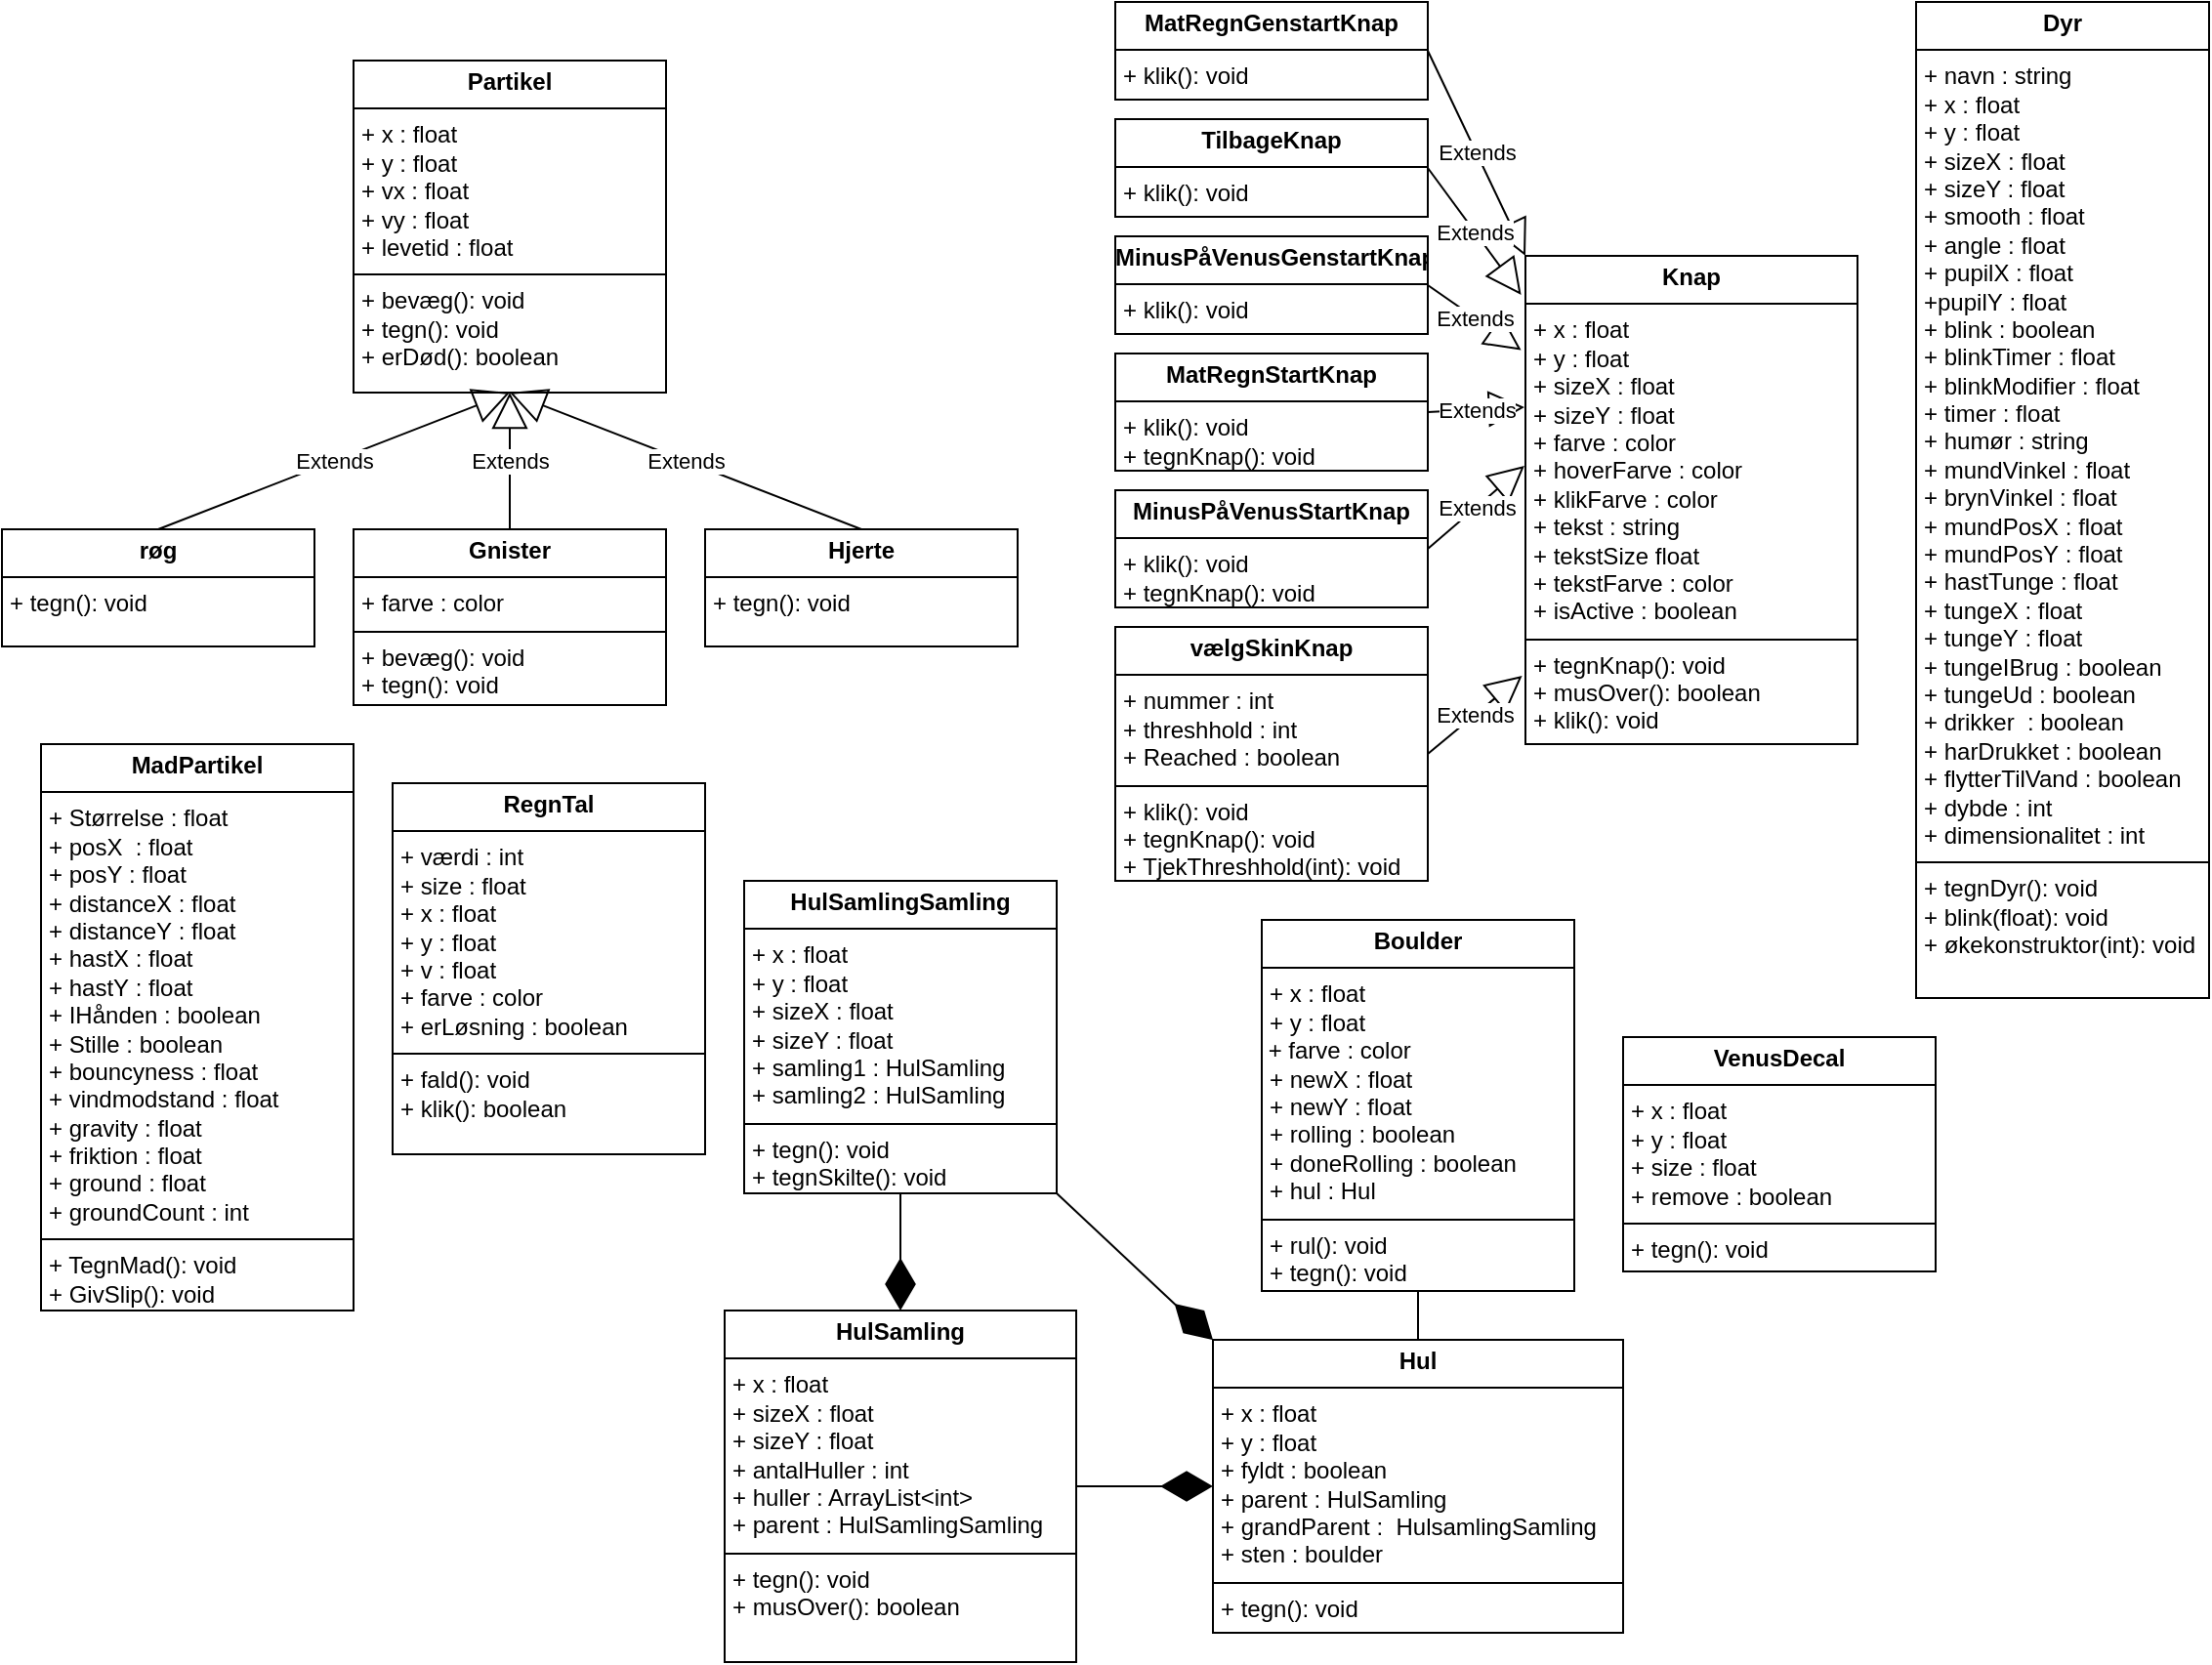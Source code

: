 <mxfile version="26.0.11">
  <diagram name="Side-1" id="FvhflZVLRD4UFWQlZinG">
    <mxGraphModel dx="1323" dy="687" grid="1" gridSize="10" guides="1" tooltips="1" connect="1" arrows="1" fold="1" page="1" pageScale="1" pageWidth="1169" pageHeight="1654" math="0" shadow="0">
      <root>
        <mxCell id="0" />
        <mxCell id="1" parent="0" />
        <mxCell id="xN6hh_5p4rn3WyhkO_v1-1" value="&lt;p style=&quot;margin:0px;margin-top:4px;text-align:center;&quot;&gt;&lt;b&gt;Knap&lt;/b&gt;&lt;/p&gt;&lt;hr size=&quot;1&quot; style=&quot;border-style:solid;&quot;&gt;&lt;p style=&quot;margin:0px;margin-left:4px;&quot;&gt;+ x : float&lt;/p&gt;&lt;p style=&quot;margin:0px;margin-left:4px;&quot;&gt;+ y&amp;nbsp;&lt;span style=&quot;background-color: transparent; color: light-dark(rgb(0, 0, 0), rgb(255, 255, 255));&quot;&gt;: float&lt;/span&gt;&lt;span style=&quot;background-color: transparent; color: light-dark(rgb(0, 0, 0), rgb(255, 255, 255));&quot;&gt;&amp;nbsp;&lt;/span&gt;&lt;/p&gt;&lt;p style=&quot;margin:0px;margin-left:4px;&quot;&gt;&lt;span style=&quot;background-color: transparent; color: light-dark(rgb(0, 0, 0), rgb(255, 255, 255));&quot;&gt;+ sizeX&lt;/span&gt;&lt;span style=&quot;background-color: transparent; color: light-dark(rgb(0, 0, 0), rgb(255, 255, 255));&quot;&gt;&amp;nbsp;&lt;/span&gt;&lt;span style=&quot;background-color: transparent; color: light-dark(rgb(0, 0, 0), rgb(255, 255, 255));&quot;&gt;: float&lt;/span&gt;&lt;span style=&quot;background-color: transparent; color: light-dark(rgb(0, 0, 0), rgb(255, 255, 255));&quot;&gt;&amp;nbsp;&lt;/span&gt;&lt;/p&gt;&lt;p style=&quot;margin:0px;margin-left:4px;&quot;&gt;&lt;span style=&quot;background-color: transparent; color: light-dark(rgb(0, 0, 0), rgb(255, 255, 255));&quot;&gt;+ sizeY&lt;/span&gt;&lt;span style=&quot;background-color: transparent; color: light-dark(rgb(0, 0, 0), rgb(255, 255, 255));&quot;&gt;&amp;nbsp;&lt;/span&gt;&lt;span style=&quot;background-color: transparent; color: light-dark(rgb(0, 0, 0), rgb(255, 255, 255));&quot;&gt;: float&lt;/span&gt;&lt;/p&gt;&lt;p style=&quot;margin:0px;margin-left:4px;&quot;&gt;+ farve : color&lt;/p&gt;&lt;p style=&quot;margin:0px;margin-left:4px;&quot;&gt;+ hoverFarve : color&lt;/p&gt;&lt;p style=&quot;margin:0px;margin-left:4px;&quot;&gt;+ klikFarve : color&lt;/p&gt;&lt;p style=&quot;margin:0px;margin-left:4px;&quot;&gt;+ tekst : string&lt;/p&gt;&lt;p style=&quot;margin:0px;margin-left:4px;&quot;&gt;+ tekstSize float&lt;/p&gt;&lt;p style=&quot;margin:0px;margin-left:4px;&quot;&gt;+ tekstFarve : color&lt;/p&gt;&lt;p style=&quot;margin:0px;margin-left:4px;&quot;&gt;+ isActive : boolean&lt;/p&gt;&lt;hr size=&quot;1&quot; style=&quot;border-style:solid;&quot;&gt;&lt;p style=&quot;margin:0px;margin-left:4px;&quot;&gt;+ tegnKnap(): void&lt;/p&gt;&lt;p style=&quot;margin:0px;margin-left:4px;&quot;&gt;+ musOver(): boolean&lt;/p&gt;&lt;p style=&quot;margin:0px;margin-left:4px;&quot;&gt;+ klik(): void&lt;/p&gt;" style="verticalAlign=top;align=left;overflow=fill;html=1;whiteSpace=wrap;" parent="1" vertex="1">
          <mxGeometry x="790" y="190" width="170" height="250" as="geometry" />
        </mxCell>
        <mxCell id="xN6hh_5p4rn3WyhkO_v1-2" value="&lt;p style=&quot;margin:0px;margin-top:4px;text-align:center;&quot;&gt;&lt;b&gt;Hjerte&lt;/b&gt;&lt;/p&gt;&lt;hr size=&quot;1&quot; style=&quot;border-style:solid;&quot;&gt;&lt;p style=&quot;margin:0px;margin-left:4px;&quot;&gt;+ tegn(): void&lt;/p&gt;" style="verticalAlign=top;align=left;overflow=fill;html=1;whiteSpace=wrap;" parent="1" vertex="1">
          <mxGeometry x="370" y="330" width="160" height="60" as="geometry" />
        </mxCell>
        <mxCell id="xN6hh_5p4rn3WyhkO_v1-3" value="&lt;p style=&quot;margin:0px;margin-top:4px;text-align:center;&quot;&gt;&lt;b&gt;Gnister&lt;/b&gt;&lt;/p&gt;&lt;hr size=&quot;1&quot; style=&quot;border-style:solid;&quot;&gt;&lt;p style=&quot;margin:0px;margin-left:4px;&quot;&gt;+ farve : color&lt;/p&gt;&lt;hr size=&quot;1&quot; style=&quot;border-style:solid;&quot;&gt;&lt;p style=&quot;margin:0px;margin-left:4px;&quot;&gt;+ bevæg(): void&lt;/p&gt;&lt;p style=&quot;margin:0px;margin-left:4px;&quot;&gt;+ tegn(): void&lt;/p&gt;" style="verticalAlign=top;align=left;overflow=fill;html=1;whiteSpace=wrap;" parent="1" vertex="1">
          <mxGeometry x="190" y="330" width="160" height="90" as="geometry" />
        </mxCell>
        <mxCell id="xN6hh_5p4rn3WyhkO_v1-4" value="&lt;p style=&quot;margin:0px;margin-top:4px;text-align:center;&quot;&gt;&lt;b&gt;røg&lt;/b&gt;&lt;/p&gt;&lt;hr size=&quot;1&quot; style=&quot;border-style:solid;&quot;&gt;&lt;p style=&quot;margin:0px;margin-left:4px;&quot;&gt;+ tegn(): void&lt;/p&gt;" style="verticalAlign=top;align=left;overflow=fill;html=1;whiteSpace=wrap;" parent="1" vertex="1">
          <mxGeometry x="10" y="330" width="160" height="60" as="geometry" />
        </mxCell>
        <mxCell id="xN6hh_5p4rn3WyhkO_v1-5" value="&lt;p style=&quot;margin:0px;margin-top:4px;text-align:center;&quot;&gt;&lt;b&gt;Partikel&lt;/b&gt;&lt;/p&gt;&lt;hr size=&quot;1&quot; style=&quot;border-style:solid;&quot;&gt;&lt;p style=&quot;margin:0px;margin-left:4px;&quot;&gt;+ x : float&lt;/p&gt;&lt;p style=&quot;margin:0px;margin-left:4px;&quot;&gt;+ y : float&lt;/p&gt;&lt;p style=&quot;margin:0px;margin-left:4px;&quot;&gt;+ vx : float&lt;/p&gt;&lt;p style=&quot;margin:0px;margin-left:4px;&quot;&gt;+ vy : float&lt;/p&gt;&lt;p style=&quot;margin:0px;margin-left:4px;&quot;&gt;+ levetid : float&lt;/p&gt;&lt;hr size=&quot;1&quot; style=&quot;border-style:solid;&quot;&gt;&lt;p style=&quot;margin:0px;margin-left:4px;&quot;&gt;+ bevæg(): void&amp;nbsp;&lt;/p&gt;&lt;p style=&quot;margin:0px;margin-left:4px;&quot;&gt;+ tegn(): void&lt;/p&gt;&lt;p style=&quot;margin:0px;margin-left:4px;&quot;&gt;+ erDød(): boolean&lt;/p&gt;" style="verticalAlign=top;align=left;overflow=fill;html=1;whiteSpace=wrap;" parent="1" vertex="1">
          <mxGeometry x="190" y="90" width="160" height="170" as="geometry" />
        </mxCell>
        <mxCell id="xN6hh_5p4rn3WyhkO_v1-6" value="&lt;p style=&quot;margin:0px;margin-top:4px;text-align:center;&quot;&gt;&lt;b&gt;Dyr&lt;/b&gt;&lt;/p&gt;&lt;hr size=&quot;1&quot; style=&quot;border-style:solid;&quot;&gt;&lt;p style=&quot;margin:0px;margin-left:4px;&quot;&gt;+ navn : string&lt;/p&gt;&lt;p style=&quot;margin:0px;margin-left:4px;&quot;&gt;+ x :&amp;nbsp;&lt;span style=&quot;background-color: transparent; color: light-dark(rgb(0, 0, 0), rgb(255, 255, 255));&quot;&gt;float&lt;/span&gt;&lt;/p&gt;&lt;p style=&quot;margin:0px;margin-left:4px;&quot;&gt;+ y :&amp;nbsp;&lt;span style=&quot;background-color: transparent; color: light-dark(rgb(0, 0, 0), rgb(255, 255, 255));&quot;&gt;float&lt;/span&gt;&lt;/p&gt;&lt;p style=&quot;margin:0px;margin-left:4px;&quot;&gt;+ sizeX :&amp;nbsp;&lt;span style=&quot;background-color: transparent; color: light-dark(rgb(0, 0, 0), rgb(255, 255, 255));&quot;&gt;float&lt;/span&gt;&lt;/p&gt;&lt;p style=&quot;margin:0px;margin-left:4px;&quot;&gt;+ sizeY :&amp;nbsp;&lt;span style=&quot;background-color: transparent; color: light-dark(rgb(0, 0, 0), rgb(255, 255, 255));&quot;&gt;float&lt;/span&gt;&lt;/p&gt;&lt;p style=&quot;margin:0px;margin-left:4px;&quot;&gt;+ smooth :&amp;nbsp;&lt;span style=&quot;background-color: transparent; color: light-dark(rgb(0, 0, 0), rgb(255, 255, 255));&quot;&gt;float&lt;/span&gt;&lt;/p&gt;&lt;p style=&quot;margin:0px;margin-left:4px;&quot;&gt;+ angle :&amp;nbsp;&lt;span style=&quot;background-color: transparent; color: light-dark(rgb(0, 0, 0), rgb(255, 255, 255));&quot;&gt;float&lt;/span&gt;&lt;/p&gt;&lt;p style=&quot;margin:0px;margin-left:4px;&quot;&gt;+ pupilX&lt;span style=&quot;background-color: transparent; color: light-dark(rgb(0, 0, 0), rgb(255, 255, 255));&quot;&gt;&amp;nbsp;&lt;/span&gt;&lt;span style=&quot;background-color: transparent; color: light-dark(rgb(0, 0, 0), rgb(255, 255, 255));&quot;&gt;:&amp;nbsp;&lt;/span&gt;&lt;span style=&quot;background-color: transparent; color: light-dark(rgb(0, 0, 0), rgb(255, 255, 255));&quot;&gt;float&lt;/span&gt;&lt;/p&gt;&lt;p style=&quot;margin:0px;margin-left:4px;&quot;&gt;+pupilY&lt;span style=&quot;background-color: transparent; color: light-dark(rgb(0, 0, 0), rgb(255, 255, 255));&quot;&gt;&amp;nbsp;&lt;/span&gt;&lt;span style=&quot;background-color: transparent; color: light-dark(rgb(0, 0, 0), rgb(255, 255, 255));&quot;&gt;:&amp;nbsp;&lt;/span&gt;&lt;span style=&quot;background-color: transparent; color: light-dark(rgb(0, 0, 0), rgb(255, 255, 255));&quot;&gt;float&lt;/span&gt;&lt;/p&gt;&lt;p style=&quot;margin:0px;margin-left:4px;&quot;&gt;+ blink : boolean&lt;/p&gt;&lt;p style=&quot;margin:0px;margin-left:4px;&quot;&gt;+ blinkTimer&lt;span style=&quot;background-color: transparent; color: light-dark(rgb(0, 0, 0), rgb(255, 255, 255));&quot;&gt;&amp;nbsp;&lt;/span&gt;&lt;span style=&quot;background-color: transparent; color: light-dark(rgb(0, 0, 0), rgb(255, 255, 255));&quot;&gt;:&amp;nbsp;&lt;/span&gt;&lt;span style=&quot;background-color: transparent; color: light-dark(rgb(0, 0, 0), rgb(255, 255, 255));&quot;&gt;float&lt;/span&gt;&lt;/p&gt;&lt;p style=&quot;margin:0px;margin-left:4px;&quot;&gt;+ blinkModifier&lt;span style=&quot;background-color: transparent; color: light-dark(rgb(0, 0, 0), rgb(255, 255, 255));&quot;&gt;&amp;nbsp;&lt;/span&gt;&lt;span style=&quot;background-color: transparent; color: light-dark(rgb(0, 0, 0), rgb(255, 255, 255));&quot;&gt;:&amp;nbsp;&lt;/span&gt;&lt;span style=&quot;background-color: transparent; color: light-dark(rgb(0, 0, 0), rgb(255, 255, 255));&quot;&gt;float&lt;/span&gt;&lt;/p&gt;&lt;p style=&quot;margin:0px;margin-left:4px;&quot;&gt;+ timer&lt;span style=&quot;background-color: transparent; color: light-dark(rgb(0, 0, 0), rgb(255, 255, 255));&quot;&gt;&amp;nbsp;&lt;/span&gt;&lt;span style=&quot;background-color: transparent; color: light-dark(rgb(0, 0, 0), rgb(255, 255, 255));&quot;&gt;:&amp;nbsp;&lt;/span&gt;&lt;span style=&quot;background-color: transparent; color: light-dark(rgb(0, 0, 0), rgb(255, 255, 255));&quot;&gt;float&lt;/span&gt;&lt;/p&gt;&lt;p style=&quot;margin:0px;margin-left:4px;&quot;&gt;+ humør : string&lt;/p&gt;&lt;p style=&quot;margin:0px;margin-left:4px;&quot;&gt;+ mundVinkel&lt;span style=&quot;background-color: transparent; color: light-dark(rgb(0, 0, 0), rgb(255, 255, 255));&quot;&gt;&amp;nbsp;&lt;/span&gt;&lt;span style=&quot;background-color: transparent; color: light-dark(rgb(0, 0, 0), rgb(255, 255, 255));&quot;&gt;:&amp;nbsp;&lt;/span&gt;&lt;span style=&quot;background-color: transparent; color: light-dark(rgb(0, 0, 0), rgb(255, 255, 255));&quot;&gt;float&lt;/span&gt;&lt;/p&gt;&lt;p style=&quot;margin:0px;margin-left:4px;&quot;&gt;+ brynVinkel&lt;span style=&quot;background-color: transparent; color: light-dark(rgb(0, 0, 0), rgb(255, 255, 255));&quot;&gt;&amp;nbsp;&lt;/span&gt;&lt;span style=&quot;background-color: transparent; color: light-dark(rgb(0, 0, 0), rgb(255, 255, 255));&quot;&gt;:&amp;nbsp;&lt;/span&gt;&lt;span style=&quot;background-color: transparent; color: light-dark(rgb(0, 0, 0), rgb(255, 255, 255));&quot;&gt;float&lt;/span&gt;&lt;/p&gt;&lt;p style=&quot;margin:0px;margin-left:4px;&quot;&gt;+ mundPosX&lt;span style=&quot;background-color: transparent; color: light-dark(rgb(0, 0, 0), rgb(255, 255, 255));&quot;&gt;&amp;nbsp;&lt;/span&gt;&lt;span style=&quot;background-color: transparent; color: light-dark(rgb(0, 0, 0), rgb(255, 255, 255));&quot;&gt;:&amp;nbsp;&lt;/span&gt;&lt;span style=&quot;background-color: transparent; color: light-dark(rgb(0, 0, 0), rgb(255, 255, 255));&quot;&gt;float&lt;/span&gt;&lt;/p&gt;&lt;p style=&quot;margin:0px;margin-left:4px;&quot;&gt;+ mundPosY&lt;span style=&quot;background-color: transparent; color: light-dark(rgb(0, 0, 0), rgb(255, 255, 255));&quot;&gt;&amp;nbsp;&lt;/span&gt;&lt;span style=&quot;background-color: transparent; color: light-dark(rgb(0, 0, 0), rgb(255, 255, 255));&quot;&gt;:&amp;nbsp;&lt;/span&gt;&lt;span style=&quot;background-color: transparent; color: light-dark(rgb(0, 0, 0), rgb(255, 255, 255));&quot;&gt;float&lt;/span&gt;&lt;/p&gt;&lt;p style=&quot;margin:0px;margin-left:4px;&quot;&gt;+ hastTunge&lt;span style=&quot;background-color: transparent; color: light-dark(rgb(0, 0, 0), rgb(255, 255, 255));&quot;&gt;&amp;nbsp;&lt;/span&gt;&lt;span style=&quot;background-color: transparent; color: light-dark(rgb(0, 0, 0), rgb(255, 255, 255));&quot;&gt;:&amp;nbsp;&lt;/span&gt;&lt;span style=&quot;background-color: transparent; color: light-dark(rgb(0, 0, 0), rgb(255, 255, 255));&quot;&gt;float&lt;/span&gt;&lt;/p&gt;&lt;p style=&quot;margin:0px;margin-left:4px;&quot;&gt;+ tungeX&lt;span style=&quot;background-color: transparent; color: light-dark(rgb(0, 0, 0), rgb(255, 255, 255));&quot;&gt;&amp;nbsp;&lt;/span&gt;&lt;span style=&quot;background-color: transparent; color: light-dark(rgb(0, 0, 0), rgb(255, 255, 255));&quot;&gt;:&amp;nbsp;&lt;/span&gt;&lt;span style=&quot;background-color: transparent; color: light-dark(rgb(0, 0, 0), rgb(255, 255, 255));&quot;&gt;float&lt;/span&gt;&lt;/p&gt;&lt;p style=&quot;margin:0px;margin-left:4px;&quot;&gt;+ tungeY&lt;span style=&quot;background-color: transparent; color: light-dark(rgb(0, 0, 0), rgb(255, 255, 255));&quot;&gt;&amp;nbsp;&lt;/span&gt;&lt;span style=&quot;background-color: transparent; color: light-dark(rgb(0, 0, 0), rgb(255, 255, 255));&quot;&gt;:&amp;nbsp;&lt;/span&gt;&lt;span style=&quot;background-color: transparent; color: light-dark(rgb(0, 0, 0), rgb(255, 255, 255));&quot;&gt;float&lt;/span&gt;&lt;/p&gt;&lt;p style=&quot;margin:0px;margin-left:4px;&quot;&gt;+ tungeIBrug : boolean&lt;/p&gt;&lt;p style=&quot;margin:0px;margin-left:4px;&quot;&gt;+ tungeUd : boolean&lt;/p&gt;&lt;p style=&quot;margin:0px;margin-left:4px;&quot;&gt;+ drikker&amp;nbsp; : boolean&lt;/p&gt;&lt;p style=&quot;margin:0px;margin-left:4px;&quot;&gt;&lt;span style=&quot;background-color: transparent; color: light-dark(rgb(0, 0, 0), rgb(255, 255, 255));&quot;&gt;+ harDrukket : boolean&lt;/span&gt;&lt;/p&gt;&lt;p style=&quot;margin:0px;margin-left:4px;&quot;&gt;+ flytterTilVand : boolean&lt;/p&gt;&lt;p style=&quot;margin:0px;margin-left:4px;&quot;&gt;+ dybde : int&lt;/p&gt;&lt;p style=&quot;margin:0px;margin-left:4px;&quot;&gt;+ dimensionalitet : int&lt;/p&gt;&lt;hr size=&quot;1&quot; style=&quot;border-style:solid;&quot;&gt;&lt;p style=&quot;margin:0px;margin-left:4px;&quot;&gt;+ tegnDyr(): void&lt;/p&gt;&lt;p style=&quot;margin:0px;margin-left:4px;&quot;&gt;+ blink(float): void&lt;/p&gt;&lt;p style=&quot;margin:0px;margin-left:4px;&quot;&gt;+ økekonstruktor(int): void&lt;/p&gt;" style="verticalAlign=top;align=left;overflow=fill;html=1;whiteSpace=wrap;" parent="1" vertex="1">
          <mxGeometry x="990" y="60" width="150" height="510" as="geometry" />
        </mxCell>
        <mxCell id="xN6hh_5p4rn3WyhkO_v1-8" value="Extends" style="endArrow=block;endSize=16;endFill=0;html=1;rounded=0;exitX=0.5;exitY=0;exitDx=0;exitDy=0;entryX=0.5;entryY=1;entryDx=0;entryDy=0;" parent="1" source="xN6hh_5p4rn3WyhkO_v1-3" target="xN6hh_5p4rn3WyhkO_v1-5" edge="1">
          <mxGeometry width="160" relative="1" as="geometry">
            <mxPoint x="230" y="260" as="sourcePoint" />
            <mxPoint x="390" y="260" as="targetPoint" />
          </mxGeometry>
        </mxCell>
        <mxCell id="xN6hh_5p4rn3WyhkO_v1-9" value="Extends" style="endArrow=block;endSize=16;endFill=0;html=1;rounded=0;exitX=0.5;exitY=0;exitDx=0;exitDy=0;entryX=0.5;entryY=1;entryDx=0;entryDy=0;" parent="1" source="xN6hh_5p4rn3WyhkO_v1-4" target="xN6hh_5p4rn3WyhkO_v1-5" edge="1">
          <mxGeometry width="160" relative="1" as="geometry">
            <mxPoint x="210" y="300" as="sourcePoint" />
            <mxPoint x="-20" y="260" as="targetPoint" />
          </mxGeometry>
        </mxCell>
        <mxCell id="xN6hh_5p4rn3WyhkO_v1-10" value="Extends" style="endArrow=block;endSize=16;endFill=0;html=1;rounded=0;exitX=0.5;exitY=0;exitDx=0;exitDy=0;entryX=0.5;entryY=1;entryDx=0;entryDy=0;" parent="1" source="xN6hh_5p4rn3WyhkO_v1-2" target="xN6hh_5p4rn3WyhkO_v1-5" edge="1">
          <mxGeometry width="160" relative="1" as="geometry">
            <mxPoint x="430" y="260" as="sourcePoint" />
            <mxPoint x="590" y="260" as="targetPoint" />
          </mxGeometry>
        </mxCell>
        <mxCell id="xN6hh_5p4rn3WyhkO_v1-11" value="&lt;p style=&quot;margin:0px;margin-top:4px;text-align:center;&quot;&gt;&lt;b&gt;MatRegnGenstartKnap&lt;/b&gt;&lt;/p&gt;&lt;hr size=&quot;1&quot; style=&quot;border-style:solid;&quot;&gt;&lt;p style=&quot;margin:0px;margin-left:4px;&quot;&gt;+ klik(): void&lt;/p&gt;" style="verticalAlign=top;align=left;overflow=fill;html=1;whiteSpace=wrap;" parent="1" vertex="1">
          <mxGeometry x="580" y="60" width="160" height="50" as="geometry" />
        </mxCell>
        <mxCell id="xN6hh_5p4rn3WyhkO_v1-12" value="&lt;p style=&quot;margin:0px;margin-top:4px;text-align:center;&quot;&gt;&lt;b&gt;TilbageKnap&lt;/b&gt;&lt;/p&gt;&lt;hr size=&quot;1&quot; style=&quot;border-style:solid;&quot;&gt;&lt;p style=&quot;margin:0px;margin-left:4px;&quot;&gt;+ klik(): void&lt;/p&gt;" style="verticalAlign=top;align=left;overflow=fill;html=1;whiteSpace=wrap;" parent="1" vertex="1">
          <mxGeometry x="580" y="120" width="160" height="50" as="geometry" />
        </mxCell>
        <mxCell id="xN6hh_5p4rn3WyhkO_v1-14" value="Extends" style="endArrow=block;endSize=16;endFill=0;html=1;rounded=0;entryX=0;entryY=0;entryDx=0;entryDy=0;exitX=1;exitY=0.5;exitDx=0;exitDy=0;" parent="1" source="xN6hh_5p4rn3WyhkO_v1-11" target="xN6hh_5p4rn3WyhkO_v1-1" edge="1">
          <mxGeometry width="160" relative="1" as="geometry">
            <mxPoint x="540" y="320" as="sourcePoint" />
            <mxPoint x="700" y="320" as="targetPoint" />
          </mxGeometry>
        </mxCell>
        <mxCell id="xN6hh_5p4rn3WyhkO_v1-15" value="Extends" style="endArrow=block;endSize=16;endFill=0;html=1;rounded=0;entryX=-0.013;entryY=0.08;entryDx=0;entryDy=0;exitX=1;exitY=0.5;exitDx=0;exitDy=0;entryPerimeter=0;" parent="1" source="xN6hh_5p4rn3WyhkO_v1-12" target="xN6hh_5p4rn3WyhkO_v1-1" edge="1">
          <mxGeometry width="160" relative="1" as="geometry">
            <mxPoint x="640" y="270" as="sourcePoint" />
            <mxPoint x="800" y="270" as="targetPoint" />
          </mxGeometry>
        </mxCell>
        <mxCell id="xN6hh_5p4rn3WyhkO_v1-16" value="&lt;p style=&quot;margin:0px;margin-top:4px;text-align:center;&quot;&gt;&lt;b&gt;MadPartikel&lt;/b&gt;&lt;/p&gt;&lt;hr size=&quot;1&quot; style=&quot;border-style:solid;&quot;&gt;&lt;p style=&quot;margin:0px;margin-left:4px;&quot;&gt;+ Størrelse : float&lt;/p&gt;&lt;p style=&quot;margin:0px;margin-left:4px;&quot;&gt;+ posX&amp;nbsp;&lt;span style=&quot;background-color: transparent; color: light-dark(rgb(0, 0, 0), rgb(255, 255, 255));&quot;&gt;&amp;nbsp;&lt;/span&gt;&lt;span style=&quot;background-color: transparent; color: light-dark(rgb(0, 0, 0), rgb(255, 255, 255));&quot;&gt;: float&lt;/span&gt;&lt;/p&gt;&lt;p style=&quot;margin:0px;margin-left:4px;&quot;&gt;+ posY&lt;span style=&quot;background-color: transparent; color: light-dark(rgb(0, 0, 0), rgb(255, 255, 255));&quot;&gt;&amp;nbsp;&lt;/span&gt;&lt;span style=&quot;background-color: transparent; color: light-dark(rgb(0, 0, 0), rgb(255, 255, 255));&quot;&gt;: float&lt;/span&gt;&lt;/p&gt;&lt;p style=&quot;margin:0px;margin-left:4px;&quot;&gt;+ distanceX&lt;span style=&quot;background-color: transparent; color: light-dark(rgb(0, 0, 0), rgb(255, 255, 255));&quot;&gt;&amp;nbsp;&lt;/span&gt;&lt;span style=&quot;background-color: transparent; color: light-dark(rgb(0, 0, 0), rgb(255, 255, 255));&quot;&gt;: float&lt;/span&gt;&lt;/p&gt;&lt;p style=&quot;margin:0px;margin-left:4px;&quot;&gt;+ distanceY&lt;span style=&quot;background-color: transparent; color: light-dark(rgb(0, 0, 0), rgb(255, 255, 255));&quot;&gt;&amp;nbsp;&lt;/span&gt;&lt;span style=&quot;background-color: transparent; color: light-dark(rgb(0, 0, 0), rgb(255, 255, 255));&quot;&gt;: float&lt;/span&gt;&lt;/p&gt;&lt;p style=&quot;margin:0px;margin-left:4px;&quot;&gt;+ hastX&lt;span style=&quot;background-color: transparent; color: light-dark(rgb(0, 0, 0), rgb(255, 255, 255));&quot;&gt;&amp;nbsp;&lt;/span&gt;&lt;span style=&quot;background-color: transparent; color: light-dark(rgb(0, 0, 0), rgb(255, 255, 255));&quot;&gt;: float&lt;/span&gt;&lt;/p&gt;&lt;p style=&quot;margin:0px;margin-left:4px;&quot;&gt;+ hastY&lt;span style=&quot;background-color: transparent; color: light-dark(rgb(0, 0, 0), rgb(255, 255, 255));&quot;&gt;&amp;nbsp;&lt;/span&gt;&lt;span style=&quot;background-color: transparent; color: light-dark(rgb(0, 0, 0), rgb(255, 255, 255));&quot;&gt;: float&lt;/span&gt;&lt;/p&gt;&lt;p style=&quot;margin:0px;margin-left:4px;&quot;&gt;+ IHånden : boolean&lt;/p&gt;&lt;p style=&quot;margin:0px;margin-left:4px;&quot;&gt;+ Stille : boolean&lt;/p&gt;&lt;p style=&quot;margin:0px;margin-left:4px;&quot;&gt;+ bouncyness&lt;span style=&quot;background-color: transparent; color: light-dark(rgb(0, 0, 0), rgb(255, 255, 255));&quot;&gt;&amp;nbsp;&lt;/span&gt;&lt;span style=&quot;background-color: transparent; color: light-dark(rgb(0, 0, 0), rgb(255, 255, 255));&quot;&gt;: float&lt;/span&gt;&lt;/p&gt;&lt;p style=&quot;margin:0px;margin-left:4px;&quot;&gt;+ vindmodstand&lt;span style=&quot;background-color: transparent; color: light-dark(rgb(0, 0, 0), rgb(255, 255, 255));&quot;&gt;&amp;nbsp;&lt;/span&gt;&lt;span style=&quot;background-color: transparent; color: light-dark(rgb(0, 0, 0), rgb(255, 255, 255));&quot;&gt;: float&lt;/span&gt;&lt;/p&gt;&lt;p style=&quot;margin:0px;margin-left:4px;&quot;&gt;+ gravity&lt;span style=&quot;background-color: transparent; color: light-dark(rgb(0, 0, 0), rgb(255, 255, 255));&quot;&gt;&amp;nbsp;&lt;/span&gt;&lt;span style=&quot;background-color: transparent; color: light-dark(rgb(0, 0, 0), rgb(255, 255, 255));&quot;&gt;: float&lt;/span&gt;&lt;/p&gt;&lt;p style=&quot;margin:0px;margin-left:4px;&quot;&gt;+ friktion&lt;span style=&quot;background-color: transparent; color: light-dark(rgb(0, 0, 0), rgb(255, 255, 255));&quot;&gt;&amp;nbsp;&lt;/span&gt;&lt;span style=&quot;background-color: transparent; color: light-dark(rgb(0, 0, 0), rgb(255, 255, 255));&quot;&gt;: float&lt;/span&gt;&lt;/p&gt;&lt;p style=&quot;margin:0px;margin-left:4px;&quot;&gt;+ ground&lt;span style=&quot;background-color: transparent; color: light-dark(rgb(0, 0, 0), rgb(255, 255, 255));&quot;&gt;&amp;nbsp;&lt;/span&gt;&lt;span style=&quot;background-color: transparent; color: light-dark(rgb(0, 0, 0), rgb(255, 255, 255));&quot;&gt;: float&lt;/span&gt;&lt;/p&gt;&lt;p style=&quot;margin:0px;margin-left:4px;&quot;&gt;&lt;span style=&quot;background-color: transparent; color: light-dark(rgb(0, 0, 0), rgb(255, 255, 255));&quot;&gt;+ groundCount : int&lt;/span&gt;&lt;/p&gt;&lt;hr size=&quot;1&quot; style=&quot;border-style:solid;&quot;&gt;&lt;p style=&quot;margin:0px;margin-left:4px;&quot;&gt;+ TegnMad(): void&lt;/p&gt;&lt;p style=&quot;margin:0px;margin-left:4px;&quot;&gt;+ GivSlip(): void&lt;/p&gt;" style="verticalAlign=top;align=left;overflow=fill;html=1;whiteSpace=wrap;" parent="1" vertex="1">
          <mxGeometry x="30" y="440" width="160" height="290" as="geometry" />
        </mxCell>
        <mxCell id="xN6hh_5p4rn3WyhkO_v1-17" value="&lt;p style=&quot;margin:0px;margin-top:4px;text-align:center;&quot;&gt;&lt;b&gt;RegnTal&lt;/b&gt;&lt;/p&gt;&lt;hr size=&quot;1&quot; style=&quot;border-style:solid;&quot;&gt;&lt;p style=&quot;margin:0px;margin-left:4px;&quot;&gt;+ værdi : int&lt;/p&gt;&lt;p style=&quot;margin:0px;margin-left:4px;&quot;&gt;+ size : float&lt;/p&gt;&lt;p style=&quot;margin:0px;margin-left:4px;&quot;&gt;+ x : float&lt;/p&gt;&lt;p style=&quot;margin:0px;margin-left:4px;&quot;&gt;+ y : float&lt;/p&gt;&lt;p style=&quot;margin:0px;margin-left:4px;&quot;&gt;&lt;span style=&quot;background-color: transparent; color: light-dark(rgb(0, 0, 0), rgb(255, 255, 255));&quot;&gt;+ v : float&lt;/span&gt;&lt;/p&gt;&lt;p style=&quot;margin:0px;margin-left:4px;&quot;&gt;+ farve : color&lt;/p&gt;&lt;p style=&quot;margin:0px;margin-left:4px;&quot;&gt;+ erLøsning : boolean&lt;/p&gt;&lt;hr size=&quot;1&quot; style=&quot;border-style:solid;&quot;&gt;&lt;p style=&quot;margin:0px;margin-left:4px;&quot;&gt;+ fald(): void&lt;/p&gt;&lt;p style=&quot;margin:0px;margin-left:4px;&quot;&gt;+ klik(): boolean&lt;/p&gt;" style="verticalAlign=top;align=left;overflow=fill;html=1;whiteSpace=wrap;" parent="1" vertex="1">
          <mxGeometry x="210" y="460" width="160" height="190" as="geometry" />
        </mxCell>
        <mxCell id="B9bj-4q-xy76OBGbY_EU-1" value="&lt;p style=&quot;margin:0px;margin-top:4px;text-align:center;&quot;&gt;&lt;b&gt;MinusPåVenusGenstartKnap&lt;/b&gt;&lt;/p&gt;&lt;hr size=&quot;1&quot; style=&quot;border-style:solid;&quot;&gt;&lt;p style=&quot;margin:0px;margin-left:4px;&quot;&gt;+ klik(): void&lt;/p&gt;" style="verticalAlign=top;align=left;overflow=fill;html=1;whiteSpace=wrap;" parent="1" vertex="1">
          <mxGeometry x="580" y="180" width="160" height="50" as="geometry" />
        </mxCell>
        <mxCell id="B9bj-4q-xy76OBGbY_EU-2" value="Extends" style="endArrow=block;endSize=16;endFill=0;html=1;rounded=0;entryX=-0.013;entryY=0.193;entryDx=0;entryDy=0;exitX=1;exitY=0.5;exitDx=0;exitDy=0;entryPerimeter=0;" parent="1" source="B9bj-4q-xy76OBGbY_EU-1" target="xN6hh_5p4rn3WyhkO_v1-1" edge="1">
          <mxGeometry width="160" relative="1" as="geometry">
            <mxPoint x="700" y="220" as="sourcePoint" />
            <mxPoint x="780" y="360" as="targetPoint" />
          </mxGeometry>
        </mxCell>
        <mxCell id="B9bj-4q-xy76OBGbY_EU-4" value="&lt;p style=&quot;margin:0px;margin-top:4px;text-align:center;&quot;&gt;&lt;b&gt;MinusPåVenusStartKnap&lt;/b&gt;&lt;/p&gt;&lt;hr size=&quot;1&quot; style=&quot;border-style:solid;&quot;&gt;&lt;p style=&quot;margin:0px;margin-left:4px;&quot;&gt;+ klik(): void&lt;/p&gt;&lt;p style=&quot;margin:0px;margin-left:4px;&quot;&gt;+ tegnKnap(): void&lt;/p&gt;" style="verticalAlign=top;align=left;overflow=fill;html=1;whiteSpace=wrap;" parent="1" vertex="1">
          <mxGeometry x="580" y="310" width="160" height="60" as="geometry" />
        </mxCell>
        <mxCell id="B9bj-4q-xy76OBGbY_EU-5" value="&lt;p style=&quot;margin:0px;margin-top:4px;text-align:center;&quot;&gt;&lt;b&gt;MatRegnStartKnap&lt;/b&gt;&lt;/p&gt;&lt;hr size=&quot;1&quot; style=&quot;border-style:solid;&quot;&gt;&lt;p style=&quot;margin:0px;margin-left:4px;&quot;&gt;+ klik(): void&lt;/p&gt;&lt;p style=&quot;margin:0px;margin-left:4px;&quot;&gt;+ tegnKnap(): void&lt;/p&gt;" style="verticalAlign=top;align=left;overflow=fill;html=1;whiteSpace=wrap;" parent="1" vertex="1">
          <mxGeometry x="580" y="240" width="160" height="60" as="geometry" />
        </mxCell>
        <mxCell id="B9bj-4q-xy76OBGbY_EU-9" value="Extends" style="endArrow=block;endSize=16;endFill=0;html=1;rounded=0;exitX=1;exitY=0.5;exitDx=0;exitDy=0;entryX=-0.003;entryY=0.31;entryDx=0;entryDy=0;entryPerimeter=0;" parent="1" source="B9bj-4q-xy76OBGbY_EU-5" target="xN6hh_5p4rn3WyhkO_v1-1" edge="1">
          <mxGeometry width="160" relative="1" as="geometry">
            <mxPoint x="750" y="95" as="sourcePoint" />
            <mxPoint x="790" y="310" as="targetPoint" />
          </mxGeometry>
        </mxCell>
        <mxCell id="B9bj-4q-xy76OBGbY_EU-10" value="Extends" style="endArrow=block;endSize=16;endFill=0;html=1;rounded=0;entryX=-0.003;entryY=0.43;entryDx=0;entryDy=0;exitX=1;exitY=0.5;exitDx=0;exitDy=0;entryPerimeter=0;" parent="1" source="B9bj-4q-xy76OBGbY_EU-4" target="xN6hh_5p4rn3WyhkO_v1-1" edge="1">
          <mxGeometry width="160" relative="1" as="geometry">
            <mxPoint x="900" y="440" as="sourcePoint" />
            <mxPoint x="950" y="670" as="targetPoint" />
          </mxGeometry>
        </mxCell>
        <mxCell id="B9bj-4q-xy76OBGbY_EU-14" value="Extends" style="endArrow=block;endSize=16;endFill=0;html=1;rounded=0;entryX=-0.01;entryY=0.86;entryDx=0;entryDy=0;exitX=1;exitY=0.5;exitDx=0;exitDy=0;entryPerimeter=0;" parent="1" source="B9bj-4q-xy76OBGbY_EU-16" target="xN6hh_5p4rn3WyhkO_v1-1" edge="1">
          <mxGeometry width="160" relative="1" as="geometry">
            <mxPoint x="740" y="615" as="sourcePoint" />
            <mxPoint x="799" y="418" as="targetPoint" />
          </mxGeometry>
        </mxCell>
        <mxCell id="B9bj-4q-xy76OBGbY_EU-16" value="&lt;p style=&quot;margin:0px;margin-top:4px;text-align:center;&quot;&gt;&lt;b&gt;vælgSkinKnap&lt;/b&gt;&lt;/p&gt;&lt;hr size=&quot;1&quot; style=&quot;border-style:solid;&quot;&gt;&lt;p style=&quot;margin:0px;margin-left:4px;&quot;&gt;+ nummer : int&lt;/p&gt;&lt;p style=&quot;margin:0px;margin-left:4px;&quot;&gt;+ threshhold : int&lt;/p&gt;&lt;p style=&quot;margin:0px;margin-left:4px;&quot;&gt;+ Reached : boolean&lt;/p&gt;&lt;hr size=&quot;1&quot; style=&quot;border-style:solid;&quot;&gt;&lt;p style=&quot;margin: 0px 0px 0px 4px;&quot;&gt;+ klik(): void&lt;/p&gt;&lt;p style=&quot;margin: 0px 0px 0px 4px;&quot;&gt;+ tegnKnap(): void&lt;/p&gt;&lt;p style=&quot;margin: 0px 0px 0px 4px;&quot;&gt;+ TjekThreshhold(int): void&lt;/p&gt;" style="verticalAlign=top;align=left;overflow=fill;html=1;whiteSpace=wrap;" parent="1" vertex="1">
          <mxGeometry x="580" y="380" width="160" height="130" as="geometry" />
        </mxCell>
        <mxCell id="B9bj-4q-xy76OBGbY_EU-21" value="&lt;p style=&quot;margin:0px;margin-top:4px;text-align:center;&quot;&gt;&lt;b&gt;VenusDecal&lt;/b&gt;&lt;/p&gt;&lt;hr size=&quot;1&quot; style=&quot;border-style:solid;&quot;&gt;&lt;p style=&quot;margin:0px;margin-left:4px;&quot;&gt;+ x : float&lt;/p&gt;&lt;p style=&quot;margin:0px;margin-left:4px;&quot;&gt;+ y : float&lt;/p&gt;&lt;p style=&quot;margin:0px;margin-left:4px;&quot;&gt;+ size : float&lt;/p&gt;&lt;p style=&quot;margin:0px;margin-left:4px;&quot;&gt;+ remove : boolean&lt;/p&gt;&lt;hr size=&quot;1&quot; style=&quot;border-style:solid;&quot;&gt;&lt;p style=&quot;margin:0px;margin-left:4px;&quot;&gt;+ tegn(): void&lt;/p&gt;" style="verticalAlign=top;align=left;overflow=fill;html=1;whiteSpace=wrap;" parent="1" vertex="1">
          <mxGeometry x="840" y="590" width="160" height="120" as="geometry" />
        </mxCell>
        <mxCell id="B9bj-4q-xy76OBGbY_EU-22" value="&lt;p style=&quot;margin:0px;margin-top:4px;text-align:center;&quot;&gt;&lt;b&gt;Hul&lt;/b&gt;&lt;/p&gt;&lt;hr size=&quot;1&quot; style=&quot;border-style:solid;&quot;&gt;&lt;p style=&quot;margin: 0px 0px 0px 4px;&quot;&gt;+ x : float&lt;/p&gt;&lt;p style=&quot;margin: 0px 0px 0px 4px;&quot;&gt;+ y : float&lt;/p&gt;&lt;p style=&quot;margin: 0px 0px 0px 4px;&quot;&gt;+ fyldt : boolean&lt;/p&gt;&lt;p style=&quot;margin: 0px 0px 0px 4px;&quot;&gt;+ parent : HulSamling&lt;/p&gt;&lt;p style=&quot;margin: 0px 0px 0px 4px;&quot;&gt;+ grandParent :&amp;nbsp; HulsamlingSamling&lt;/p&gt;&lt;p style=&quot;margin: 0px 0px 0px 4px;&quot;&gt;+ sten : boulder&lt;/p&gt;&lt;hr size=&quot;1&quot; style=&quot;border-style:solid;&quot;&gt;&lt;p style=&quot;margin:0px;margin-left:4px;&quot;&gt;+ tegn(): void&lt;/p&gt;" style="verticalAlign=top;align=left;overflow=fill;html=1;whiteSpace=wrap;" parent="1" vertex="1">
          <mxGeometry x="630" y="745" width="210" height="150" as="geometry" />
        </mxCell>
        <mxCell id="B9bj-4q-xy76OBGbY_EU-25" value="&lt;p style=&quot;margin:0px;margin-top:4px;text-align:center;&quot;&gt;&lt;b&gt;Boulder&lt;/b&gt;&lt;/p&gt;&lt;hr size=&quot;1&quot; style=&quot;border-style:solid;&quot;&gt;&lt;p style=&quot;margin: 0px 0px 0px 4px;&quot;&gt;+ x : float&lt;/p&gt;&lt;p style=&quot;margin: 0px 0px 0px 4px;&quot;&gt;+ y : float&lt;/p&gt;&lt;div&gt;&amp;nbsp;+ farve : color&lt;/div&gt;&lt;div&gt;&lt;p style=&quot;margin: 0px 0px 0px 4px;&quot;&gt;+ newX : float&lt;/p&gt;&lt;p style=&quot;margin: 0px 0px 0px 4px;&quot;&gt;+ newY : float&lt;/p&gt;&lt;p style=&quot;margin: 0px 0px 0px 4px;&quot;&gt;+ rolling : boolean&lt;/p&gt;&lt;p style=&quot;margin: 0px 0px 0px 4px;&quot;&gt;+ doneRolling : boolean&lt;/p&gt;&lt;p style=&quot;margin: 0px 0px 0px 4px;&quot;&gt;+ hul : Hul&lt;/p&gt;&lt;/div&gt;&lt;hr size=&quot;1&quot; style=&quot;border-style:solid;&quot;&gt;&lt;p style=&quot;margin:0px;margin-left:4px;&quot;&gt;+ rul(): void&lt;/p&gt;&lt;p style=&quot;margin:0px;margin-left:4px;&quot;&gt;+ tegn(): void&lt;/p&gt;" style="verticalAlign=top;align=left;overflow=fill;html=1;whiteSpace=wrap;" parent="1" vertex="1">
          <mxGeometry x="655" y="530" width="160" height="190" as="geometry" />
        </mxCell>
        <mxCell id="A3UBzPmEMLiOl1nhwDye-1" value="&lt;p style=&quot;margin:0px;margin-top:4px;text-align:center;&quot;&gt;&lt;b&gt;HulSamlingSamling&lt;/b&gt;&lt;/p&gt;&lt;hr size=&quot;1&quot; style=&quot;border-style:solid;&quot;&gt;&lt;p style=&quot;margin: 0px 0px 0px 4px;&quot;&gt;+ x : float&lt;/p&gt;&lt;p style=&quot;margin: 0px 0px 0px 4px;&quot;&gt;+ y : float&lt;/p&gt;&lt;p style=&quot;margin: 0px 0px 0px 4px;&quot;&gt;+ sizeX :&amp;nbsp;&lt;span style=&quot;background-color: transparent; color: light-dark(rgb(0, 0, 0), rgb(255, 255, 255));&quot;&gt;float&lt;/span&gt;&lt;/p&gt;&lt;p style=&quot;margin: 0px 0px 0px 4px;&quot;&gt;+ sizeY :&amp;nbsp;&lt;span style=&quot;background-color: transparent; color: light-dark(rgb(0, 0, 0), rgb(255, 255, 255));&quot;&gt;float&lt;/span&gt;&lt;/p&gt;&lt;p style=&quot;margin: 0px 0px 0px 4px;&quot;&gt;&lt;span style=&quot;background-color: transparent; color: light-dark(rgb(0, 0, 0), rgb(255, 255, 255));&quot;&gt;+ samling1 : HulSamling&lt;/span&gt;&lt;/p&gt;&lt;p style=&quot;margin: 0px 0px 0px 4px;&quot;&gt;&lt;span style=&quot;background-color: transparent; color: light-dark(rgb(0, 0, 0), rgb(255, 255, 255));&quot;&gt;+ samling2 : HulSamling&lt;/span&gt;&lt;/p&gt;&lt;hr size=&quot;1&quot; style=&quot;border-style:solid;&quot;&gt;&lt;p style=&quot;margin:0px;margin-left:4px;&quot;&gt;+ tegn(): void&lt;/p&gt;&lt;p style=&quot;margin:0px;margin-left:4px;&quot;&gt;+ tegnSkilte(): void&lt;/p&gt;" style="verticalAlign=top;align=left;overflow=fill;html=1;whiteSpace=wrap;" vertex="1" parent="1">
          <mxGeometry x="390" y="510" width="160" height="160" as="geometry" />
        </mxCell>
        <mxCell id="A3UBzPmEMLiOl1nhwDye-2" value="&lt;p style=&quot;margin:0px;margin-top:4px;text-align:center;&quot;&gt;&lt;b&gt;HulSamling&lt;/b&gt;&lt;/p&gt;&lt;hr size=&quot;1&quot; style=&quot;border-style:solid;&quot;&gt;&lt;p style=&quot;margin: 0px 0px 0px 4px;&quot;&gt;+ x : float&lt;/p&gt;&lt;p style=&quot;margin: 0px 0px 0px 4px;&quot;&gt;+ sizeX : float&lt;/p&gt;&lt;p style=&quot;margin: 0px 0px 0px 4px;&quot;&gt;+ sizeY : float&lt;/p&gt;&lt;p style=&quot;margin: 0px 0px 0px 4px;&quot;&gt;+ antalHuller : int&lt;/p&gt;&lt;p style=&quot;margin: 0px 0px 0px 4px;&quot;&gt;+ huller : ArrayList&amp;lt;int&amp;gt;&lt;/p&gt;&lt;p style=&quot;margin: 0px 0px 0px 4px;&quot;&gt;+ parent : HulSamlingSamling&lt;/p&gt;&lt;hr size=&quot;1&quot; style=&quot;border-style:solid;&quot;&gt;&lt;p style=&quot;margin:0px;margin-left:4px;&quot;&gt;+ tegn(): void&lt;/p&gt;&lt;p style=&quot;margin:0px;margin-left:4px;&quot;&gt;+ musOver(): boolean&lt;/p&gt;" style="verticalAlign=top;align=left;overflow=fill;html=1;whiteSpace=wrap;" vertex="1" parent="1">
          <mxGeometry x="380" y="730" width="180" height="180" as="geometry" />
        </mxCell>
        <mxCell id="A3UBzPmEMLiOl1nhwDye-3" value="" style="endArrow=diamondThin;endFill=1;endSize=24;html=1;rounded=0;entryX=0.5;entryY=0;entryDx=0;entryDy=0;exitX=0.5;exitY=1;exitDx=0;exitDy=0;" edge="1" parent="1" source="A3UBzPmEMLiOl1nhwDye-1" target="A3UBzPmEMLiOl1nhwDye-2">
          <mxGeometry width="160" relative="1" as="geometry">
            <mxPoint x="560" y="680" as="sourcePoint" />
            <mxPoint x="720" y="680" as="targetPoint" />
          </mxGeometry>
        </mxCell>
        <mxCell id="A3UBzPmEMLiOl1nhwDye-4" value="" style="endArrow=diamondThin;endFill=1;endSize=24;html=1;rounded=0;entryX=0;entryY=0.5;entryDx=0;entryDy=0;exitX=1;exitY=0.5;exitDx=0;exitDy=0;" edge="1" parent="1" source="A3UBzPmEMLiOl1nhwDye-2" target="B9bj-4q-xy76OBGbY_EU-22">
          <mxGeometry width="160" relative="1" as="geometry">
            <mxPoint x="480" y="680" as="sourcePoint" />
            <mxPoint x="480" y="740" as="targetPoint" />
          </mxGeometry>
        </mxCell>
        <mxCell id="A3UBzPmEMLiOl1nhwDye-6" value="" style="endArrow=none;html=1;rounded=0;exitX=0.5;exitY=0;exitDx=0;exitDy=0;entryX=0.5;entryY=1;entryDx=0;entryDy=0;" edge="1" parent="1" source="B9bj-4q-xy76OBGbY_EU-22" target="B9bj-4q-xy76OBGbY_EU-25">
          <mxGeometry width="50" height="50" relative="1" as="geometry">
            <mxPoint x="770" y="720" as="sourcePoint" />
            <mxPoint x="820" y="670" as="targetPoint" />
          </mxGeometry>
        </mxCell>
        <mxCell id="A3UBzPmEMLiOl1nhwDye-7" value="" style="endArrow=diamondThin;endFill=1;endSize=24;html=1;rounded=0;entryX=0;entryY=0;entryDx=0;entryDy=0;exitX=1;exitY=1;exitDx=0;exitDy=0;" edge="1" parent="1" source="A3UBzPmEMLiOl1nhwDye-1" target="B9bj-4q-xy76OBGbY_EU-22">
          <mxGeometry width="160" relative="1" as="geometry">
            <mxPoint x="570" y="830" as="sourcePoint" />
            <mxPoint x="640" y="830" as="targetPoint" />
          </mxGeometry>
        </mxCell>
      </root>
    </mxGraphModel>
  </diagram>
</mxfile>
